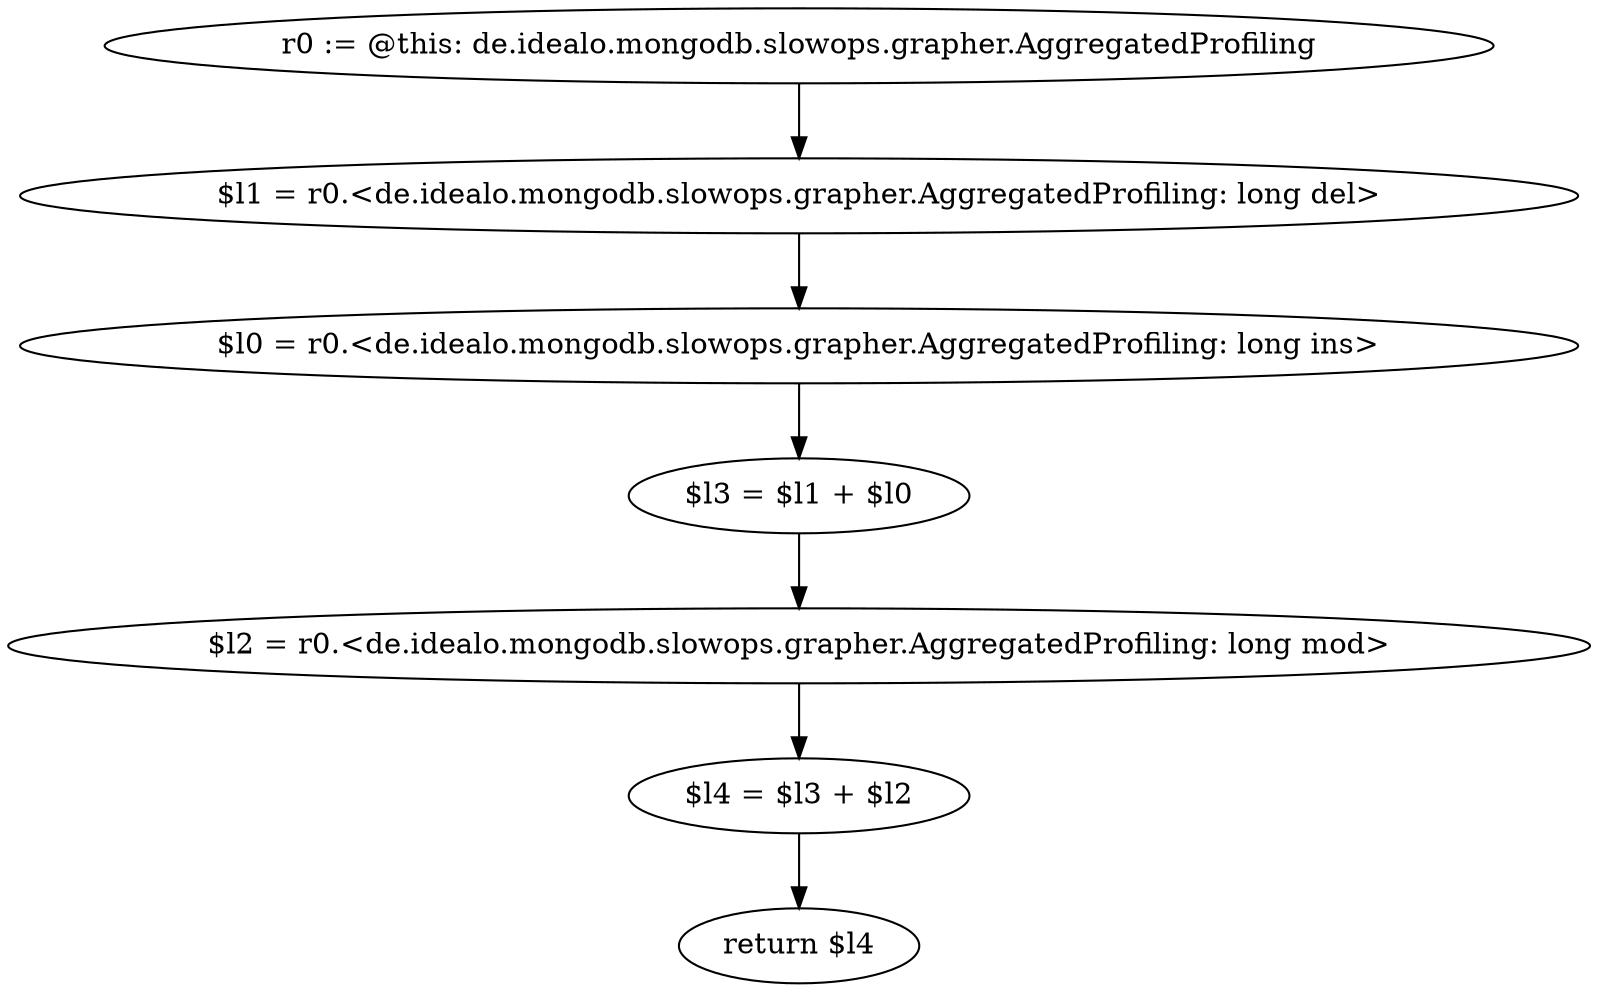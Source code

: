 digraph "unitGraph" {
    "r0 := @this: de.idealo.mongodb.slowops.grapher.AggregatedProfiling"
    "$l1 = r0.<de.idealo.mongodb.slowops.grapher.AggregatedProfiling: long del>"
    "$l0 = r0.<de.idealo.mongodb.slowops.grapher.AggregatedProfiling: long ins>"
    "$l3 = $l1 + $l0"
    "$l2 = r0.<de.idealo.mongodb.slowops.grapher.AggregatedProfiling: long mod>"
    "$l4 = $l3 + $l2"
    "return $l4"
    "r0 := @this: de.idealo.mongodb.slowops.grapher.AggregatedProfiling"->"$l1 = r0.<de.idealo.mongodb.slowops.grapher.AggregatedProfiling: long del>";
    "$l1 = r0.<de.idealo.mongodb.slowops.grapher.AggregatedProfiling: long del>"->"$l0 = r0.<de.idealo.mongodb.slowops.grapher.AggregatedProfiling: long ins>";
    "$l0 = r0.<de.idealo.mongodb.slowops.grapher.AggregatedProfiling: long ins>"->"$l3 = $l1 + $l0";
    "$l3 = $l1 + $l0"->"$l2 = r0.<de.idealo.mongodb.slowops.grapher.AggregatedProfiling: long mod>";
    "$l2 = r0.<de.idealo.mongodb.slowops.grapher.AggregatedProfiling: long mod>"->"$l4 = $l3 + $l2";
    "$l4 = $l3 + $l2"->"return $l4";
}
